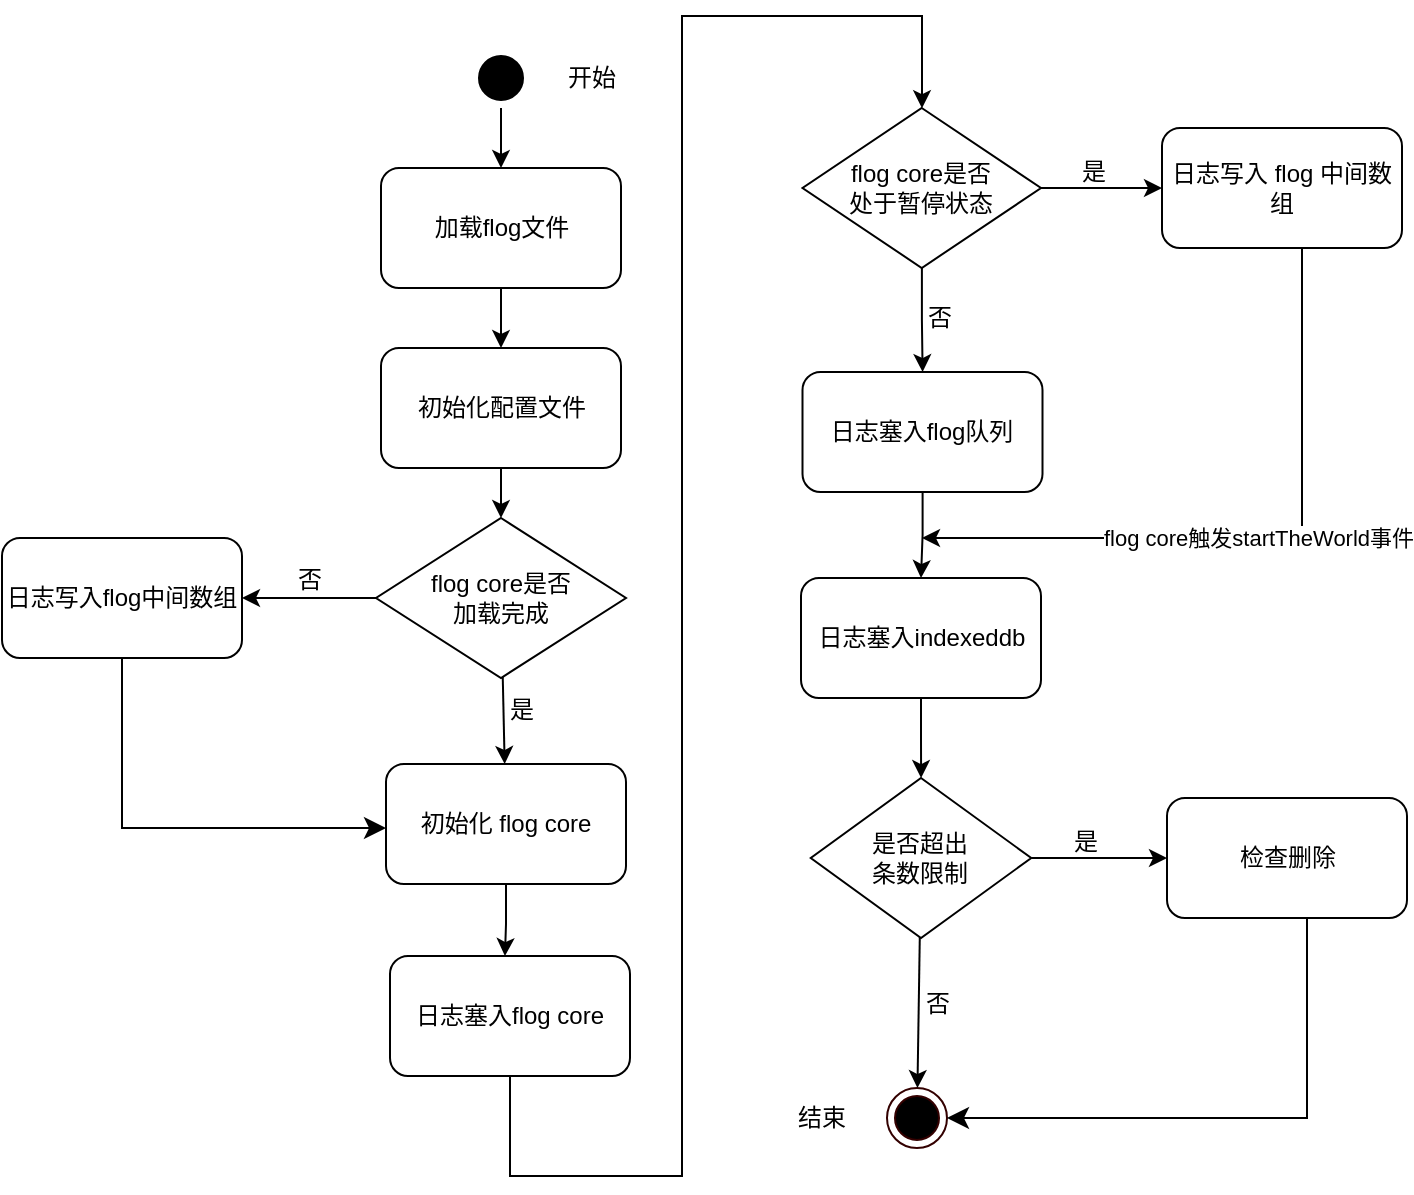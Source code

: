 <mxfile version="21.3.3" type="github">
  <diagram name="第 1 页" id="nMmoKu6g4ywg5d-ZwkJW">
    <mxGraphModel dx="157" dy="667" grid="1" gridSize="10" guides="1" tooltips="1" connect="1" arrows="1" fold="1" page="1" pageScale="1" pageWidth="827" pageHeight="1169" math="0" shadow="0">
      <root>
        <mxCell id="0" />
        <mxCell id="1" parent="0" />
        <mxCell id="cTPVE_IqI42gerdtQg24-1" value="" style="endArrow=classic;rounded=0;html=1;labelBorderColor=none;" edge="1" parent="1" source="cTPVE_IqI42gerdtQg24-10" target="cTPVE_IqI42gerdtQg24-13">
          <mxGeometry width="50" height="50" relative="1" as="geometry">
            <mxPoint x="656.5" y="332" as="sourcePoint" />
            <mxPoint x="557.5" y="332" as="targetPoint" />
          </mxGeometry>
        </mxCell>
        <mxCell id="cTPVE_IqI42gerdtQg24-2" value="" style="endArrow=classic;html=1;rounded=0;labelBorderColor=none;" edge="1" parent="1" source="cTPVE_IqI42gerdtQg24-10" target="cTPVE_IqI42gerdtQg24-12">
          <mxGeometry width="50" height="50" relative="1" as="geometry">
            <mxPoint x="1058.5" y="235" as="sourcePoint" />
            <mxPoint x="1108.5" y="185" as="targetPoint" />
          </mxGeometry>
        </mxCell>
        <mxCell id="cTPVE_IqI42gerdtQg24-3" value="" style="endArrow=classic;html=1;rounded=0;labelBorderColor=none;" edge="1" parent="1" source="cTPVE_IqI42gerdtQg24-17" target="cTPVE_IqI42gerdtQg24-18">
          <mxGeometry width="50" height="50" relative="1" as="geometry">
            <mxPoint x="1143" y="250" as="sourcePoint" />
            <mxPoint x="1193" y="200" as="targetPoint" />
          </mxGeometry>
        </mxCell>
        <mxCell id="cTPVE_IqI42gerdtQg24-4" value="flog core触发startTheWorld事件" style="edgeStyle=elbowEdgeStyle;elbow=vertical;endArrow=classic;html=1;rounded=0;labelBorderColor=none;" edge="1" parent="1" source="cTPVE_IqI42gerdtQg24-18">
          <mxGeometry width="50" height="50" relative="1" as="geometry">
            <mxPoint x="1114" y="221" as="sourcePoint" />
            <mxPoint x="1340" y="331" as="targetPoint" />
            <Array as="points">
              <mxPoint x="1530" y="331" />
            </Array>
          </mxGeometry>
        </mxCell>
        <mxCell id="cTPVE_IqI42gerdtQg24-5" value="" style="edgeStyle=orthogonalEdgeStyle;rounded=0;orthogonalLoop=1;jettySize=auto;html=1;" edge="1" parent="1" source="cTPVE_IqI42gerdtQg24-6" target="cTPVE_IqI42gerdtQg24-8">
          <mxGeometry relative="1" as="geometry" />
        </mxCell>
        <mxCell id="cTPVE_IqI42gerdtQg24-6" value="" style="ellipse;shape=startState;fillColor=#000000;strokeColor=#000000;" vertex="1" parent="1">
          <mxGeometry x="1114.5" y="86.0" width="30" height="30" as="geometry" />
        </mxCell>
        <mxCell id="cTPVE_IqI42gerdtQg24-7" value="" style="edgeStyle=orthogonalEdgeStyle;rounded=0;orthogonalLoop=1;jettySize=auto;html=1;" edge="1" parent="1" source="cTPVE_IqI42gerdtQg24-8" target="cTPVE_IqI42gerdtQg24-9">
          <mxGeometry relative="1" as="geometry" />
        </mxCell>
        <mxCell id="cTPVE_IqI42gerdtQg24-8" value="加载flog文件" style="rounded=1;whiteSpace=wrap;html=1;" vertex="1" parent="1">
          <mxGeometry x="1069.5" y="146" width="120" height="60" as="geometry" />
        </mxCell>
        <mxCell id="cTPVE_IqI42gerdtQg24-9" value="初始化配置文件" style="rounded=1;whiteSpace=wrap;html=1;" vertex="1" parent="1">
          <mxGeometry x="1069.5" y="236" width="120" height="60" as="geometry" />
        </mxCell>
        <mxCell id="cTPVE_IqI42gerdtQg24-10" value="flog core是否&lt;br&gt;加载完成" style="rhombus;whiteSpace=wrap;html=1;" vertex="1" parent="1">
          <mxGeometry x="1067" y="321" width="125" height="80" as="geometry" />
        </mxCell>
        <mxCell id="cTPVE_IqI42gerdtQg24-11" value="" style="edgeStyle=orthogonalEdgeStyle;rounded=0;orthogonalLoop=1;jettySize=auto;html=1;" edge="1" parent="1" source="cTPVE_IqI42gerdtQg24-12">
          <mxGeometry relative="1" as="geometry">
            <mxPoint x="1131.471" y="540.02" as="targetPoint" />
            <Array as="points">
              <mxPoint x="1132" y="524.02" />
              <mxPoint x="1132" y="524.02" />
            </Array>
          </mxGeometry>
        </mxCell>
        <mxCell id="cTPVE_IqI42gerdtQg24-12" value="初始化 flog core" style="rounded=1;whiteSpace=wrap;html=1;" vertex="1" parent="1">
          <mxGeometry x="1072" y="444" width="120" height="60" as="geometry" />
        </mxCell>
        <mxCell id="cTPVE_IqI42gerdtQg24-13" value="日志写入flog中间数组" style="rounded=1;whiteSpace=wrap;html=1;" vertex="1" parent="1">
          <mxGeometry x="880" y="331" width="120" height="60" as="geometry" />
        </mxCell>
        <mxCell id="cTPVE_IqI42gerdtQg24-14" value="" style="edgeStyle=orthogonalEdgeStyle;rounded=0;orthogonalLoop=1;jettySize=auto;html=1;" edge="1" parent="1" source="cTPVE_IqI42gerdtQg24-15" target="cTPVE_IqI42gerdtQg24-17">
          <mxGeometry relative="1" as="geometry">
            <Array as="points">
              <mxPoint x="1134" y="650" />
              <mxPoint x="1220" y="650" />
              <mxPoint x="1220" y="70" />
              <mxPoint x="1340" y="70" />
            </Array>
          </mxGeometry>
        </mxCell>
        <mxCell id="cTPVE_IqI42gerdtQg24-15" value="日志塞入flog core" style="rounded=1;whiteSpace=wrap;html=1;" vertex="1" parent="1">
          <mxGeometry x="1074" y="540.02" width="120" height="60" as="geometry" />
        </mxCell>
        <mxCell id="cTPVE_IqI42gerdtQg24-16" value="" style="edgeStyle=orthogonalEdgeStyle;rounded=0;orthogonalLoop=1;jettySize=auto;html=1;" edge="1" parent="1" source="cTPVE_IqI42gerdtQg24-17" target="cTPVE_IqI42gerdtQg24-20">
          <mxGeometry x="-0.005" relative="1" as="geometry">
            <mxPoint as="offset" />
          </mxGeometry>
        </mxCell>
        <mxCell id="cTPVE_IqI42gerdtQg24-17" value="flog core是否&lt;br&gt;处于暂停状态" style="rhombus;whiteSpace=wrap;html=1;" vertex="1" parent="1">
          <mxGeometry x="1280.25" y="116" width="119.25" height="80" as="geometry" />
        </mxCell>
        <mxCell id="cTPVE_IqI42gerdtQg24-18" value="日志写入 flog 中间数组" style="rounded=1;whiteSpace=wrap;html=1;" vertex="1" parent="1">
          <mxGeometry x="1460" y="126" width="120" height="60" as="geometry" />
        </mxCell>
        <mxCell id="cTPVE_IqI42gerdtQg24-19" value="" style="edgeStyle=orthogonalEdgeStyle;rounded=0;orthogonalLoop=1;jettySize=auto;html=1;" edge="1" parent="1" source="cTPVE_IqI42gerdtQg24-20" target="cTPVE_IqI42gerdtQg24-22">
          <mxGeometry relative="1" as="geometry" />
        </mxCell>
        <mxCell id="cTPVE_IqI42gerdtQg24-20" value="日志塞入flog队列" style="rounded=1;whiteSpace=wrap;html=1;" vertex="1" parent="1">
          <mxGeometry x="1280.25" y="248" width="120" height="60" as="geometry" />
        </mxCell>
        <mxCell id="cTPVE_IqI42gerdtQg24-21" value="" style="edgeStyle=orthogonalEdgeStyle;rounded=0;orthogonalLoop=1;jettySize=auto;html=1;" edge="1" parent="1" source="cTPVE_IqI42gerdtQg24-22" target="cTPVE_IqI42gerdtQg24-24">
          <mxGeometry relative="1" as="geometry" />
        </mxCell>
        <mxCell id="cTPVE_IqI42gerdtQg24-22" value="日志塞入indexeddb" style="rounded=1;whiteSpace=wrap;html=1;" vertex="1" parent="1">
          <mxGeometry x="1279.5" y="351" width="120" height="60" as="geometry" />
        </mxCell>
        <mxCell id="cTPVE_IqI42gerdtQg24-23" value="" style="edgeStyle=orthogonalEdgeStyle;rounded=0;orthogonalLoop=1;jettySize=auto;html=1;" edge="1" parent="1" source="cTPVE_IqI42gerdtQg24-24" target="cTPVE_IqI42gerdtQg24-25">
          <mxGeometry relative="1" as="geometry" />
        </mxCell>
        <mxCell id="cTPVE_IqI42gerdtQg24-24" value="是否超出&lt;br&gt;条数限制" style="rhombus;whiteSpace=wrap;html=1;" vertex="1" parent="1">
          <mxGeometry x="1284.38" y="451" width="110.25" height="80" as="geometry" />
        </mxCell>
        <mxCell id="cTPVE_IqI42gerdtQg24-25" value="检查删除" style="rounded=1;whiteSpace=wrap;html=1;" vertex="1" parent="1">
          <mxGeometry x="1462.5" y="461" width="120" height="60" as="geometry" />
        </mxCell>
        <mxCell id="cTPVE_IqI42gerdtQg24-26" value="" style="ellipse;shape=endState;fillColor=#000000;strokeColor=#330000;" vertex="1" parent="1">
          <mxGeometry x="1322.5" y="606" width="30" height="30" as="geometry" />
        </mxCell>
        <mxCell id="cTPVE_IqI42gerdtQg24-27" value="结束" style="text;html=1;strokeColor=none;fillColor=none;align=center;verticalAlign=middle;whiteSpace=wrap;rounded=0;" vertex="1" parent="1">
          <mxGeometry x="1260" y="606" width="60" height="30" as="geometry" />
        </mxCell>
        <mxCell id="cTPVE_IqI42gerdtQg24-28" value="" style="endArrow=classic;html=1;rounded=0;" edge="1" parent="1" source="cTPVE_IqI42gerdtQg24-9" target="cTPVE_IqI42gerdtQg24-10">
          <mxGeometry width="50" height="50" relative="1" as="geometry">
            <mxPoint x="1100" y="156" as="sourcePoint" />
            <mxPoint x="1150" y="106.0" as="targetPoint" />
          </mxGeometry>
        </mxCell>
        <mxCell id="cTPVE_IqI42gerdtQg24-29" value="开始" style="text;html=1;strokeColor=none;fillColor=none;align=center;verticalAlign=middle;whiteSpace=wrap;rounded=0;" vertex="1" parent="1">
          <mxGeometry x="1144.5" y="86.0" width="60" height="30" as="geometry" />
        </mxCell>
        <mxCell id="cTPVE_IqI42gerdtQg24-30" value="" style="endArrow=classic;html=1;rounded=0;" edge="1" parent="1" source="cTPVE_IqI42gerdtQg24-24" target="cTPVE_IqI42gerdtQg24-26">
          <mxGeometry width="50" height="50" relative="1" as="geometry">
            <mxPoint x="1382.5" y="686" as="sourcePoint" />
            <mxPoint x="1432.5" y="636" as="targetPoint" />
          </mxGeometry>
        </mxCell>
        <mxCell id="cTPVE_IqI42gerdtQg24-31" value="" style="edgeStyle=segmentEdgeStyle;endArrow=classic;html=1;curved=0;rounded=0;endSize=8;startSize=8;" edge="1" parent="1" source="cTPVE_IqI42gerdtQg24-13" target="cTPVE_IqI42gerdtQg24-12">
          <mxGeometry width="50" height="50" relative="1" as="geometry">
            <mxPoint x="1147" y="516" as="sourcePoint" />
            <mxPoint x="1197" y="466" as="targetPoint" />
            <Array as="points">
              <mxPoint x="940" y="476" />
            </Array>
          </mxGeometry>
        </mxCell>
        <mxCell id="cTPVE_IqI42gerdtQg24-32" value="" style="edgeStyle=elbowEdgeStyle;elbow=horizontal;endArrow=classic;html=1;curved=0;rounded=0;endSize=8;startSize=8;exitX=0.5;exitY=1;exitDx=0;exitDy=0;entryX=1;entryY=0.5;entryDx=0;entryDy=0;" edge="1" parent="1" source="cTPVE_IqI42gerdtQg24-25" target="cTPVE_IqI42gerdtQg24-26">
          <mxGeometry width="50" height="50" relative="1" as="geometry">
            <mxPoint x="1192.5" y="725.98" as="sourcePoint" />
            <mxPoint x="1342.5" y="565.98" as="targetPoint" />
            <Array as="points">
              <mxPoint x="1532.5" y="535.98" />
            </Array>
          </mxGeometry>
        </mxCell>
        <mxCell id="cTPVE_IqI42gerdtQg24-33" value="否" style="text;html=1;strokeColor=none;fillColor=none;align=center;verticalAlign=middle;whiteSpace=wrap;rounded=0;" vertex="1" parent="1">
          <mxGeometry x="1004" y="337" width="60" height="30" as="geometry" />
        </mxCell>
        <mxCell id="cTPVE_IqI42gerdtQg24-34" value="是" style="text;html=1;strokeColor=none;fillColor=none;align=center;verticalAlign=middle;whiteSpace=wrap;rounded=0;" vertex="1" parent="1">
          <mxGeometry x="1109.5" y="402" width="60" height="30" as="geometry" />
        </mxCell>
        <mxCell id="cTPVE_IqI42gerdtQg24-35" value="是" style="text;html=1;strokeColor=none;fillColor=none;align=center;verticalAlign=middle;whiteSpace=wrap;rounded=0;" vertex="1" parent="1">
          <mxGeometry x="1396" y="133" width="60" height="30" as="geometry" />
        </mxCell>
        <mxCell id="cTPVE_IqI42gerdtQg24-36" value="否" style="text;html=1;strokeColor=none;fillColor=none;align=center;verticalAlign=middle;whiteSpace=wrap;rounded=0;" vertex="1" parent="1">
          <mxGeometry x="1318.5" y="205.98" width="60" height="30" as="geometry" />
        </mxCell>
        <mxCell id="cTPVE_IqI42gerdtQg24-37" value="否" style="text;html=1;strokeColor=none;fillColor=none;align=center;verticalAlign=middle;whiteSpace=wrap;rounded=0;" vertex="1" parent="1">
          <mxGeometry x="1317.5" y="548.98" width="60" height="30" as="geometry" />
        </mxCell>
        <mxCell id="cTPVE_IqI42gerdtQg24-38" value="是" style="text;html=1;strokeColor=none;fillColor=none;align=center;verticalAlign=middle;whiteSpace=wrap;rounded=0;" vertex="1" parent="1">
          <mxGeometry x="1391.5" y="468" width="60" height="30" as="geometry" />
        </mxCell>
      </root>
    </mxGraphModel>
  </diagram>
</mxfile>
